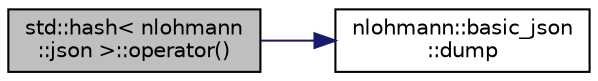 digraph "std::hash&lt; nlohmann::json &gt;::operator()"
{
 // LATEX_PDF_SIZE
  edge [fontname="Helvetica",fontsize="10",labelfontname="Helvetica",labelfontsize="10"];
  node [fontname="Helvetica",fontsize="10",shape=record];
  rankdir="LR";
  Node0 [label="std::hash\< nlohmann\l::json \>::operator()",height=0.2,width=0.4,color="black", fillcolor="grey75", style="filled", fontcolor="black",tooltip="return a hash value for a JSON object"];
  Node0 -> Node1 [color="midnightblue",fontsize="10",style="solid"];
  Node1 [label="nlohmann::basic_json\l::dump",height=0.2,width=0.4,color="black", fillcolor="white", style="filled",URL="$classnlohmann_1_1basic__json.html#a5319dc1bb9dfe19ce7ff559aaded3422",tooltip="serialization"];
}
